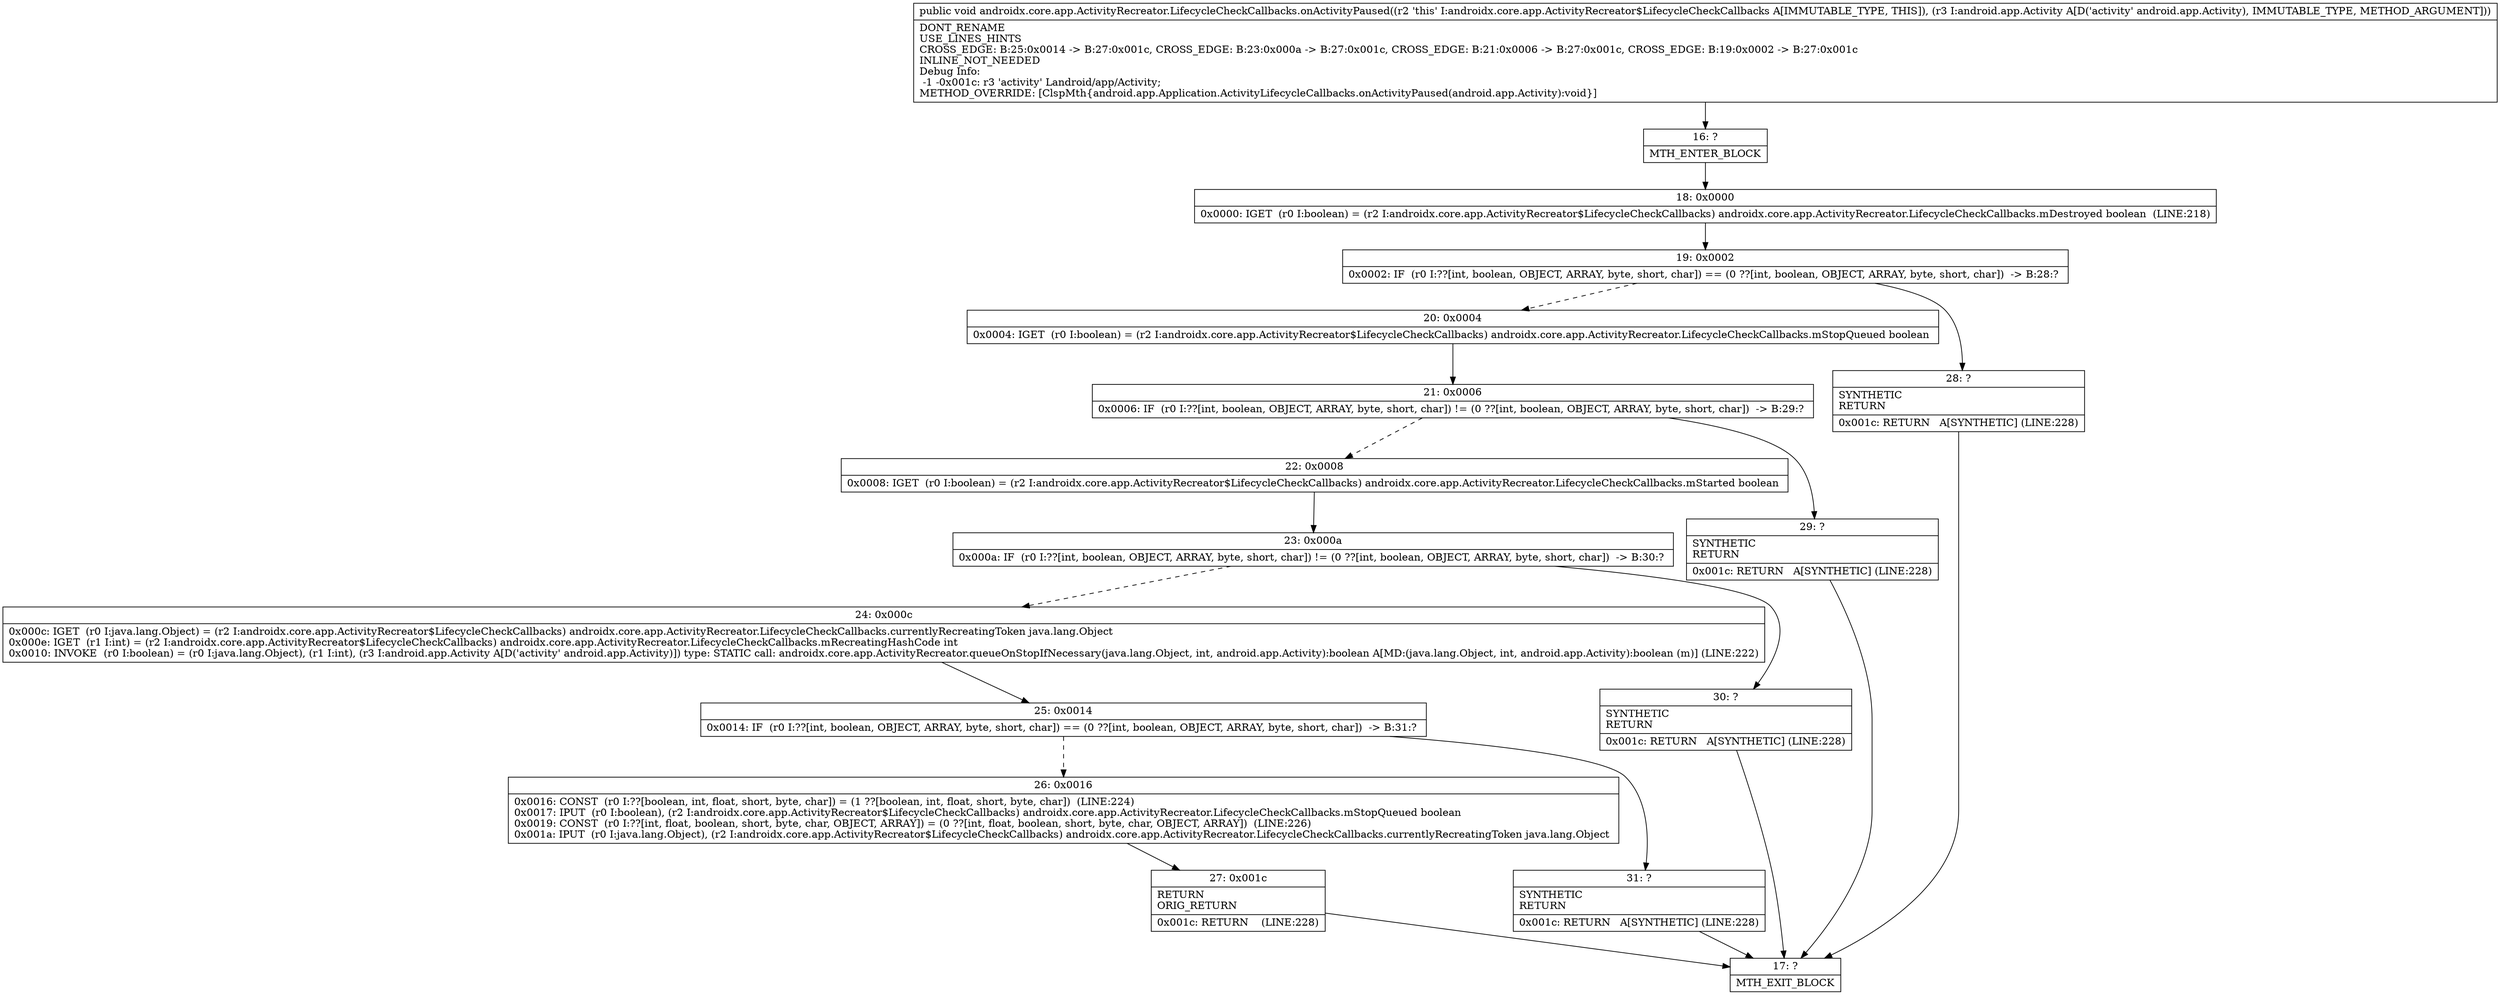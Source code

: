 digraph "CFG forandroidx.core.app.ActivityRecreator.LifecycleCheckCallbacks.onActivityPaused(Landroid\/app\/Activity;)V" {
Node_16 [shape=record,label="{16\:\ ?|MTH_ENTER_BLOCK\l}"];
Node_18 [shape=record,label="{18\:\ 0x0000|0x0000: IGET  (r0 I:boolean) = (r2 I:androidx.core.app.ActivityRecreator$LifecycleCheckCallbacks) androidx.core.app.ActivityRecreator.LifecycleCheckCallbacks.mDestroyed boolean  (LINE:218)\l}"];
Node_19 [shape=record,label="{19\:\ 0x0002|0x0002: IF  (r0 I:??[int, boolean, OBJECT, ARRAY, byte, short, char]) == (0 ??[int, boolean, OBJECT, ARRAY, byte, short, char])  \-\> B:28:? \l}"];
Node_20 [shape=record,label="{20\:\ 0x0004|0x0004: IGET  (r0 I:boolean) = (r2 I:androidx.core.app.ActivityRecreator$LifecycleCheckCallbacks) androidx.core.app.ActivityRecreator.LifecycleCheckCallbacks.mStopQueued boolean \l}"];
Node_21 [shape=record,label="{21\:\ 0x0006|0x0006: IF  (r0 I:??[int, boolean, OBJECT, ARRAY, byte, short, char]) != (0 ??[int, boolean, OBJECT, ARRAY, byte, short, char])  \-\> B:29:? \l}"];
Node_22 [shape=record,label="{22\:\ 0x0008|0x0008: IGET  (r0 I:boolean) = (r2 I:androidx.core.app.ActivityRecreator$LifecycleCheckCallbacks) androidx.core.app.ActivityRecreator.LifecycleCheckCallbacks.mStarted boolean \l}"];
Node_23 [shape=record,label="{23\:\ 0x000a|0x000a: IF  (r0 I:??[int, boolean, OBJECT, ARRAY, byte, short, char]) != (0 ??[int, boolean, OBJECT, ARRAY, byte, short, char])  \-\> B:30:? \l}"];
Node_24 [shape=record,label="{24\:\ 0x000c|0x000c: IGET  (r0 I:java.lang.Object) = (r2 I:androidx.core.app.ActivityRecreator$LifecycleCheckCallbacks) androidx.core.app.ActivityRecreator.LifecycleCheckCallbacks.currentlyRecreatingToken java.lang.Object \l0x000e: IGET  (r1 I:int) = (r2 I:androidx.core.app.ActivityRecreator$LifecycleCheckCallbacks) androidx.core.app.ActivityRecreator.LifecycleCheckCallbacks.mRecreatingHashCode int \l0x0010: INVOKE  (r0 I:boolean) = (r0 I:java.lang.Object), (r1 I:int), (r3 I:android.app.Activity A[D('activity' android.app.Activity)]) type: STATIC call: androidx.core.app.ActivityRecreator.queueOnStopIfNecessary(java.lang.Object, int, android.app.Activity):boolean A[MD:(java.lang.Object, int, android.app.Activity):boolean (m)] (LINE:222)\l}"];
Node_25 [shape=record,label="{25\:\ 0x0014|0x0014: IF  (r0 I:??[int, boolean, OBJECT, ARRAY, byte, short, char]) == (0 ??[int, boolean, OBJECT, ARRAY, byte, short, char])  \-\> B:31:? \l}"];
Node_26 [shape=record,label="{26\:\ 0x0016|0x0016: CONST  (r0 I:??[boolean, int, float, short, byte, char]) = (1 ??[boolean, int, float, short, byte, char])  (LINE:224)\l0x0017: IPUT  (r0 I:boolean), (r2 I:androidx.core.app.ActivityRecreator$LifecycleCheckCallbacks) androidx.core.app.ActivityRecreator.LifecycleCheckCallbacks.mStopQueued boolean \l0x0019: CONST  (r0 I:??[int, float, boolean, short, byte, char, OBJECT, ARRAY]) = (0 ??[int, float, boolean, short, byte, char, OBJECT, ARRAY])  (LINE:226)\l0x001a: IPUT  (r0 I:java.lang.Object), (r2 I:androidx.core.app.ActivityRecreator$LifecycleCheckCallbacks) androidx.core.app.ActivityRecreator.LifecycleCheckCallbacks.currentlyRecreatingToken java.lang.Object \l}"];
Node_27 [shape=record,label="{27\:\ 0x001c|RETURN\lORIG_RETURN\l|0x001c: RETURN    (LINE:228)\l}"];
Node_17 [shape=record,label="{17\:\ ?|MTH_EXIT_BLOCK\l}"];
Node_31 [shape=record,label="{31\:\ ?|SYNTHETIC\lRETURN\l|0x001c: RETURN   A[SYNTHETIC] (LINE:228)\l}"];
Node_30 [shape=record,label="{30\:\ ?|SYNTHETIC\lRETURN\l|0x001c: RETURN   A[SYNTHETIC] (LINE:228)\l}"];
Node_29 [shape=record,label="{29\:\ ?|SYNTHETIC\lRETURN\l|0x001c: RETURN   A[SYNTHETIC] (LINE:228)\l}"];
Node_28 [shape=record,label="{28\:\ ?|SYNTHETIC\lRETURN\l|0x001c: RETURN   A[SYNTHETIC] (LINE:228)\l}"];
MethodNode[shape=record,label="{public void androidx.core.app.ActivityRecreator.LifecycleCheckCallbacks.onActivityPaused((r2 'this' I:androidx.core.app.ActivityRecreator$LifecycleCheckCallbacks A[IMMUTABLE_TYPE, THIS]), (r3 I:android.app.Activity A[D('activity' android.app.Activity), IMMUTABLE_TYPE, METHOD_ARGUMENT]))  | DONT_RENAME\lUSE_LINES_HINTS\lCROSS_EDGE: B:25:0x0014 \-\> B:27:0x001c, CROSS_EDGE: B:23:0x000a \-\> B:27:0x001c, CROSS_EDGE: B:21:0x0006 \-\> B:27:0x001c, CROSS_EDGE: B:19:0x0002 \-\> B:27:0x001c\lINLINE_NOT_NEEDED\lDebug Info:\l  \-1 \-0x001c: r3 'activity' Landroid\/app\/Activity;\lMETHOD_OVERRIDE: [ClspMth\{android.app.Application.ActivityLifecycleCallbacks.onActivityPaused(android.app.Activity):void\}]\l}"];
MethodNode -> Node_16;Node_16 -> Node_18;
Node_18 -> Node_19;
Node_19 -> Node_20[style=dashed];
Node_19 -> Node_28;
Node_20 -> Node_21;
Node_21 -> Node_22[style=dashed];
Node_21 -> Node_29;
Node_22 -> Node_23;
Node_23 -> Node_24[style=dashed];
Node_23 -> Node_30;
Node_24 -> Node_25;
Node_25 -> Node_26[style=dashed];
Node_25 -> Node_31;
Node_26 -> Node_27;
Node_27 -> Node_17;
Node_31 -> Node_17;
Node_30 -> Node_17;
Node_29 -> Node_17;
Node_28 -> Node_17;
}

